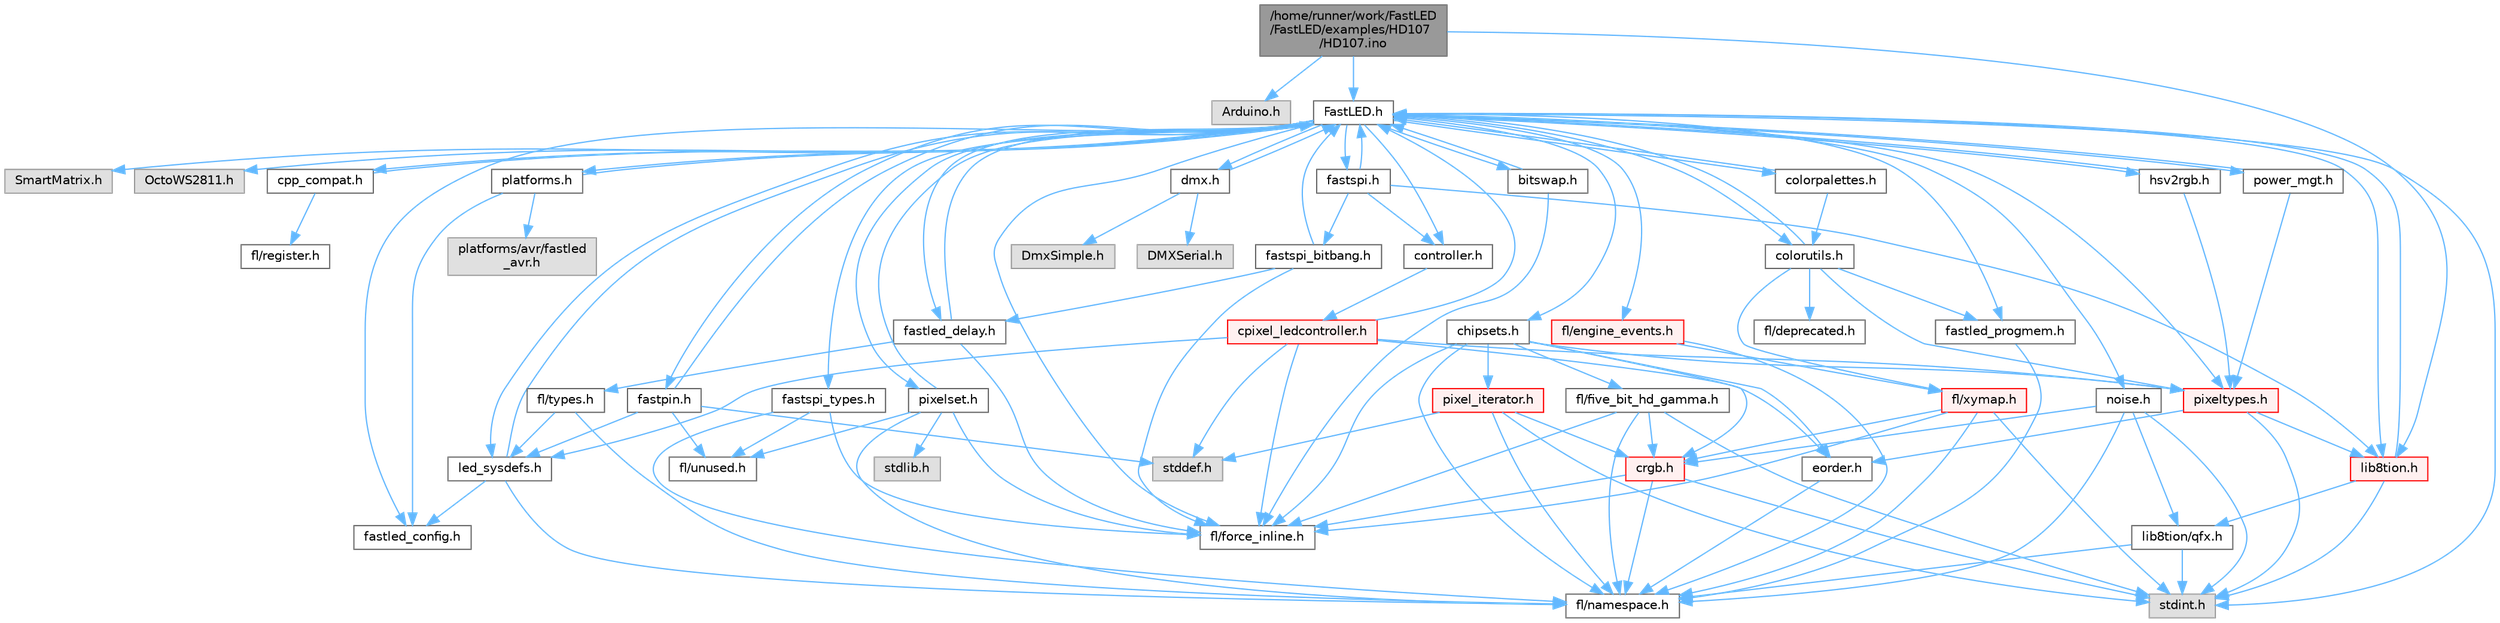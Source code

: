 digraph "/home/runner/work/FastLED/FastLED/examples/HD107/HD107.ino"
{
 // LATEX_PDF_SIZE
  bgcolor="transparent";
  edge [fontname=Helvetica,fontsize=10,labelfontname=Helvetica,labelfontsize=10];
  node [fontname=Helvetica,fontsize=10,shape=box,height=0.2,width=0.4];
  Node1 [id="Node000001",label="/home/runner/work/FastLED\l/FastLED/examples/HD107\l/HD107.ino",height=0.2,width=0.4,color="gray40", fillcolor="grey60", style="filled", fontcolor="black",tooltip="Example showing how to use the HD107 and HD which has built in gamma correction."];
  Node1 -> Node2 [id="edge1_Node000001_Node000002",color="steelblue1",style="solid",tooltip=" "];
  Node2 [id="Node000002",label="Arduino.h",height=0.2,width=0.4,color="grey60", fillcolor="#E0E0E0", style="filled",tooltip=" "];
  Node1 -> Node3 [id="edge2_Node000001_Node000003",color="steelblue1",style="solid",tooltip=" "];
  Node3 [id="Node000003",label="FastLED.h",height=0.2,width=0.4,color="grey40", fillcolor="white", style="filled",URL="$db/d97/_fast_l_e_d_8h.html",tooltip="central include file for FastLED, defines the CFastLED class/object"];
  Node3 -> Node4 [id="edge3_Node000003_Node000004",color="steelblue1",style="solid",tooltip=" "];
  Node4 [id="Node000004",label="stdint.h",height=0.2,width=0.4,color="grey60", fillcolor="#E0E0E0", style="filled",tooltip=" "];
  Node3 -> Node5 [id="edge4_Node000003_Node000005",color="steelblue1",style="solid",tooltip=" "];
  Node5 [id="Node000005",label="SmartMatrix.h",height=0.2,width=0.4,color="grey60", fillcolor="#E0E0E0", style="filled",tooltip=" "];
  Node3 -> Node6 [id="edge5_Node000003_Node000006",color="steelblue1",style="solid",tooltip=" "];
  Node6 [id="Node000006",label="OctoWS2811.h",height=0.2,width=0.4,color="grey60", fillcolor="#E0E0E0", style="filled",tooltip=" "];
  Node3 -> Node7 [id="edge6_Node000003_Node000007",color="steelblue1",style="solid",tooltip=" "];
  Node7 [id="Node000007",label="fl/force_inline.h",height=0.2,width=0.4,color="grey40", fillcolor="white", style="filled",URL="$d8/d2d/fl_2force__inline_8h.html",tooltip=" "];
  Node3 -> Node8 [id="edge7_Node000003_Node000008",color="steelblue1",style="solid",tooltip=" "];
  Node8 [id="Node000008",label="cpp_compat.h",height=0.2,width=0.4,color="grey40", fillcolor="white", style="filled",URL="$d9/d13/cpp__compat_8h.html",tooltip="Compatibility functions based on C++ version."];
  Node8 -> Node3 [id="edge8_Node000008_Node000003",color="steelblue1",style="solid",tooltip=" "];
  Node8 -> Node9 [id="edge9_Node000008_Node000009",color="steelblue1",style="solid",tooltip=" "];
  Node9 [id="Node000009",label="fl/register.h",height=0.2,width=0.4,color="grey40", fillcolor="white", style="filled",URL="$d8/dc1/fl_2register_8h.html",tooltip=" "];
  Node3 -> Node10 [id="edge10_Node000003_Node000010",color="steelblue1",style="solid",tooltip=" "];
  Node10 [id="Node000010",label="fastled_config.h",height=0.2,width=0.4,color="grey40", fillcolor="white", style="filled",URL="$d5/d11/fastled__config_8h.html",tooltip="Contains definitions that can be used to configure FastLED at compile time."];
  Node3 -> Node11 [id="edge11_Node000003_Node000011",color="steelblue1",style="solid",tooltip=" "];
  Node11 [id="Node000011",label="led_sysdefs.h",height=0.2,width=0.4,color="grey40", fillcolor="white", style="filled",URL="$d9/d3e/led__sysdefs_8h.html",tooltip="Determines which platform system definitions to include."];
  Node11 -> Node3 [id="edge12_Node000011_Node000003",color="steelblue1",style="solid",tooltip=" "];
  Node11 -> Node10 [id="edge13_Node000011_Node000010",color="steelblue1",style="solid",tooltip=" "];
  Node11 -> Node12 [id="edge14_Node000011_Node000012",color="steelblue1",style="solid",tooltip=" "];
  Node12 [id="Node000012",label="fl/namespace.h",height=0.2,width=0.4,color="grey40", fillcolor="white", style="filled",URL="$df/d2a/namespace_8h.html",tooltip="Implements the FastLED namespace macros."];
  Node3 -> Node13 [id="edge15_Node000003_Node000013",color="steelblue1",style="solid",tooltip=" "];
  Node13 [id="Node000013",label="fastled_delay.h",height=0.2,width=0.4,color="grey40", fillcolor="white", style="filled",URL="$d0/da8/fastled__delay_8h.html",tooltip="Utility functions and classes for managing delay cycles."];
  Node13 -> Node3 [id="edge16_Node000013_Node000003",color="steelblue1",style="solid",tooltip=" "];
  Node13 -> Node14 [id="edge17_Node000013_Node000014",color="steelblue1",style="solid",tooltip=" "];
  Node14 [id="Node000014",label="fl/types.h",height=0.2,width=0.4,color="grey40", fillcolor="white", style="filled",URL="$d7/da1/fl_2types_8h.html",tooltip=" "];
  Node14 -> Node11 [id="edge18_Node000014_Node000011",color="steelblue1",style="solid",tooltip=" "];
  Node14 -> Node12 [id="edge19_Node000014_Node000012",color="steelblue1",style="solid",tooltip=" "];
  Node13 -> Node7 [id="edge20_Node000013_Node000007",color="steelblue1",style="solid",tooltip=" "];
  Node3 -> Node15 [id="edge21_Node000003_Node000015",color="steelblue1",style="solid",tooltip=" "];
  Node15 [id="Node000015",label="bitswap.h",height=0.2,width=0.4,color="grey40", fillcolor="white", style="filled",URL="$de/ded/bitswap_8h.html",tooltip="Functions for doing a rotation of bits/bytes used by parallel output."];
  Node15 -> Node3 [id="edge22_Node000015_Node000003",color="steelblue1",style="solid",tooltip=" "];
  Node15 -> Node7 [id="edge23_Node000015_Node000007",color="steelblue1",style="solid",tooltip=" "];
  Node3 -> Node16 [id="edge24_Node000003_Node000016",color="steelblue1",style="solid",tooltip=" "];
  Node16 [id="Node000016",label="controller.h",height=0.2,width=0.4,color="grey40", fillcolor="white", style="filled",URL="$d2/dd9/controller_8h.html",tooltip="deprecated: base definitions used by led controllers for writing out led data"];
  Node16 -> Node17 [id="edge25_Node000016_Node000017",color="steelblue1",style="solid",tooltip=" "];
  Node17 [id="Node000017",label="cpixel_ledcontroller.h",height=0.2,width=0.4,color="red", fillcolor="#FFF0F0", style="filled",URL="$d9/d57/cpixel__ledcontroller_8h.html",tooltip="defines the templated version of the CLEDController class"];
  Node17 -> Node18 [id="edge26_Node000017_Node000018",color="steelblue1",style="solid",tooltip=" "];
  Node18 [id="Node000018",label="stddef.h",height=0.2,width=0.4,color="grey60", fillcolor="#E0E0E0", style="filled",tooltip=" "];
  Node17 -> Node3 [id="edge27_Node000017_Node000003",color="steelblue1",style="solid",tooltip=" "];
  Node17 -> Node11 [id="edge28_Node000017_Node000011",color="steelblue1",style="solid",tooltip=" "];
  Node17 -> Node19 [id="edge29_Node000017_Node000019",color="steelblue1",style="solid",tooltip=" "];
  Node19 [id="Node000019",label="pixeltypes.h",height=0.2,width=0.4,color="red", fillcolor="#FFF0F0", style="filled",URL="$d2/dba/pixeltypes_8h.html",tooltip="Includes defintions for RGB and HSV pixels."];
  Node19 -> Node4 [id="edge30_Node000019_Node000004",color="steelblue1",style="solid",tooltip=" "];
  Node19 -> Node20 [id="edge31_Node000019_Node000020",color="steelblue1",style="solid",tooltip=" "];
  Node20 [id="Node000020",label="lib8tion.h",height=0.2,width=0.4,color="red", fillcolor="#FFF0F0", style="filled",URL="$df/da5/lib8tion_8h.html",tooltip="Fast, efficient 8-bit math functions specifically designed for high-performance LED programming."];
  Node20 -> Node3 [id="edge32_Node000020_Node000003",color="steelblue1",style="solid",tooltip=" "];
  Node20 -> Node4 [id="edge33_Node000020_Node000004",color="steelblue1",style="solid",tooltip=" "];
  Node20 -> Node23 [id="edge34_Node000020_Node000023",color="steelblue1",style="solid",tooltip=" "];
  Node23 [id="Node000023",label="lib8tion/qfx.h",height=0.2,width=0.4,color="grey40", fillcolor="white", style="filled",URL="$d2/d19/qfx_8h.html",tooltip=" "];
  Node23 -> Node4 [id="edge35_Node000023_Node000004",color="steelblue1",style="solid",tooltip=" "];
  Node23 -> Node12 [id="edge36_Node000023_Node000012",color="steelblue1",style="solid",tooltip=" "];
  Node19 -> Node34 [id="edge37_Node000019_Node000034",color="steelblue1",style="solid",tooltip=" "];
  Node34 [id="Node000034",label="eorder.h",height=0.2,width=0.4,color="grey40", fillcolor="white", style="filled",URL="$db/d07/eorder_8h.html",tooltip="Defines color channel ordering enumerations."];
  Node34 -> Node12 [id="edge38_Node000034_Node000012",color="steelblue1",style="solid",tooltip=" "];
  Node17 -> Node34 [id="edge39_Node000017_Node000034",color="steelblue1",style="solid",tooltip=" "];
  Node17 -> Node7 [id="edge40_Node000017_Node000007",color="steelblue1",style="solid",tooltip=" "];
  Node3 -> Node64 [id="edge41_Node000003_Node000064",color="steelblue1",style="solid",tooltip=" "];
  Node64 [id="Node000064",label="fastpin.h",height=0.2,width=0.4,color="grey40", fillcolor="white", style="filled",URL="$db/d65/fastpin_8h.html",tooltip="Class base definitions for defining fast pin access."];
  Node64 -> Node3 [id="edge42_Node000064_Node000003",color="steelblue1",style="solid",tooltip=" "];
  Node64 -> Node11 [id="edge43_Node000064_Node000011",color="steelblue1",style="solid",tooltip=" "];
  Node64 -> Node18 [id="edge44_Node000064_Node000018",color="steelblue1",style="solid",tooltip=" "];
  Node64 -> Node49 [id="edge45_Node000064_Node000049",color="steelblue1",style="solid",tooltip=" "];
  Node49 [id="Node000049",label="fl/unused.h",height=0.2,width=0.4,color="grey40", fillcolor="white", style="filled",URL="$d8/d4b/unused_8h.html",tooltip=" "];
  Node3 -> Node65 [id="edge46_Node000003_Node000065",color="steelblue1",style="solid",tooltip=" "];
  Node65 [id="Node000065",label="fastspi_types.h",height=0.2,width=0.4,color="grey40", fillcolor="white", style="filled",URL="$d2/ddb/fastspi__types_8h.html",tooltip="Data types and constants used by SPI interfaces."];
  Node65 -> Node7 [id="edge47_Node000065_Node000007",color="steelblue1",style="solid",tooltip=" "];
  Node65 -> Node12 [id="edge48_Node000065_Node000012",color="steelblue1",style="solid",tooltip=" "];
  Node65 -> Node49 [id="edge49_Node000065_Node000049",color="steelblue1",style="solid",tooltip=" "];
  Node3 -> Node66 [id="edge50_Node000003_Node000066",color="steelblue1",style="solid",tooltip=" "];
  Node66 [id="Node000066",label="dmx.h",height=0.2,width=0.4,color="grey40", fillcolor="white", style="filled",URL="$d3/de1/dmx_8h.html",tooltip="Defines the DMX512-based LED controllers."];
  Node66 -> Node3 [id="edge51_Node000066_Node000003",color="steelblue1",style="solid",tooltip=" "];
  Node66 -> Node67 [id="edge52_Node000066_Node000067",color="steelblue1",style="solid",tooltip=" "];
  Node67 [id="Node000067",label="DmxSimple.h",height=0.2,width=0.4,color="grey60", fillcolor="#E0E0E0", style="filled",tooltip=" "];
  Node66 -> Node68 [id="edge53_Node000066_Node000068",color="steelblue1",style="solid",tooltip=" "];
  Node68 [id="Node000068",label="DMXSerial.h",height=0.2,width=0.4,color="grey60", fillcolor="#E0E0E0", style="filled",tooltip=" "];
  Node3 -> Node69 [id="edge54_Node000003_Node000069",color="steelblue1",style="solid",tooltip=" "];
  Node69 [id="Node000069",label="platforms.h",height=0.2,width=0.4,color="grey40", fillcolor="white", style="filled",URL="$da/dc9/platforms_8h.html",tooltip="Determines which platforms headers to include."];
  Node69 -> Node3 [id="edge55_Node000069_Node000003",color="steelblue1",style="solid",tooltip=" "];
  Node69 -> Node10 [id="edge56_Node000069_Node000010",color="steelblue1",style="solid",tooltip=" "];
  Node69 -> Node70 [id="edge57_Node000069_Node000070",color="steelblue1",style="solid",tooltip=" "];
  Node70 [id="Node000070",label="platforms/avr/fastled\l_avr.h",height=0.2,width=0.4,color="grey60", fillcolor="#E0E0E0", style="filled",tooltip=" "];
  Node3 -> Node71 [id="edge58_Node000003_Node000071",color="steelblue1",style="solid",tooltip=" "];
  Node71 [id="Node000071",label="fastled_progmem.h",height=0.2,width=0.4,color="grey40", fillcolor="white", style="filled",URL="$df/dab/fastled__progmem_8h.html",tooltip="Wrapper definitions to allow seamless use of PROGMEM in environments that have it."];
  Node71 -> Node12 [id="edge59_Node000071_Node000012",color="steelblue1",style="solid",tooltip=" "];
  Node3 -> Node20 [id="edge60_Node000003_Node000020",color="steelblue1",style="solid",tooltip=" "];
  Node3 -> Node19 [id="edge61_Node000003_Node000019",color="steelblue1",style="solid",tooltip=" "];
  Node3 -> Node72 [id="edge62_Node000003_Node000072",color="steelblue1",style="solid",tooltip=" "];
  Node72 [id="Node000072",label="hsv2rgb.h",height=0.2,width=0.4,color="grey40", fillcolor="white", style="filled",URL="$de/d9a/hsv2rgb_8h.html",tooltip="Functions to convert from the HSV colorspace to the RGB colorspace."];
  Node72 -> Node3 [id="edge63_Node000072_Node000003",color="steelblue1",style="solid",tooltip=" "];
  Node72 -> Node19 [id="edge64_Node000072_Node000019",color="steelblue1",style="solid",tooltip=" "];
  Node3 -> Node73 [id="edge65_Node000003_Node000073",color="steelblue1",style="solid",tooltip=" "];
  Node73 [id="Node000073",label="colorutils.h",height=0.2,width=0.4,color="grey40", fillcolor="white", style="filled",URL="$d1/dfb/colorutils_8h.html",tooltip="Utility functions for color fill, palettes, blending, and more."];
  Node73 -> Node3 [id="edge66_Node000073_Node000003",color="steelblue1",style="solid",tooltip=" "];
  Node73 -> Node19 [id="edge67_Node000073_Node000019",color="steelblue1",style="solid",tooltip=" "];
  Node73 -> Node71 [id="edge68_Node000073_Node000071",color="steelblue1",style="solid",tooltip=" "];
  Node73 -> Node52 [id="edge69_Node000073_Node000052",color="steelblue1",style="solid",tooltip=" "];
  Node52 [id="Node000052",label="fl/xymap.h",height=0.2,width=0.4,color="red", fillcolor="#FFF0F0", style="filled",URL="$d6/dc9/fl_2xymap_8h.html",tooltip=" "];
  Node52 -> Node4 [id="edge70_Node000052_Node000004",color="steelblue1",style="solid",tooltip=" "];
  Node52 -> Node27 [id="edge71_Node000052_Node000027",color="steelblue1",style="solid",tooltip=" "];
  Node27 [id="Node000027",label="crgb.h",height=0.2,width=0.4,color="red", fillcolor="#FFF0F0", style="filled",URL="$db/dd1/crgb_8h.html",tooltip="Defines the red, green, and blue (RGB) pixel struct."];
  Node27 -> Node4 [id="edge72_Node000027_Node000004",color="steelblue1",style="solid",tooltip=" "];
  Node27 -> Node12 [id="edge73_Node000027_Node000012",color="steelblue1",style="solid",tooltip=" "];
  Node27 -> Node7 [id="edge74_Node000027_Node000007",color="steelblue1",style="solid",tooltip=" "];
  Node52 -> Node7 [id="edge75_Node000052_Node000007",color="steelblue1",style="solid",tooltip=" "];
  Node52 -> Node12 [id="edge76_Node000052_Node000012",color="steelblue1",style="solid",tooltip=" "];
  Node73 -> Node74 [id="edge77_Node000073_Node000074",color="steelblue1",style="solid",tooltip=" "];
  Node74 [id="Node000074",label="fl/deprecated.h",height=0.2,width=0.4,color="grey40", fillcolor="white", style="filled",URL="$d4/dce/deprecated_8h.html",tooltip=" "];
  Node3 -> Node75 [id="edge78_Node000003_Node000075",color="steelblue1",style="solid",tooltip=" "];
  Node75 [id="Node000075",label="pixelset.h",height=0.2,width=0.4,color="grey40", fillcolor="white", style="filled",URL="$d4/d46/pixelset_8h.html",tooltip="Declares classes for managing logical groups of LEDs."];
  Node75 -> Node3 [id="edge79_Node000075_Node000003",color="steelblue1",style="solid",tooltip=" "];
  Node75 -> Node7 [id="edge80_Node000075_Node000007",color="steelblue1",style="solid",tooltip=" "];
  Node75 -> Node49 [id="edge81_Node000075_Node000049",color="steelblue1",style="solid",tooltip=" "];
  Node75 -> Node76 [id="edge82_Node000075_Node000076",color="steelblue1",style="solid",tooltip=" "];
  Node76 [id="Node000076",label="stdlib.h",height=0.2,width=0.4,color="grey60", fillcolor="#E0E0E0", style="filled",tooltip=" "];
  Node75 -> Node12 [id="edge83_Node000075_Node000012",color="steelblue1",style="solid",tooltip=" "];
  Node3 -> Node77 [id="edge84_Node000003_Node000077",color="steelblue1",style="solid",tooltip=" "];
  Node77 [id="Node000077",label="colorpalettes.h",height=0.2,width=0.4,color="grey40", fillcolor="white", style="filled",URL="$dc/dcc/colorpalettes_8h.html",tooltip="Declarations for the predefined color palettes supplied by FastLED."];
  Node77 -> Node3 [id="edge85_Node000077_Node000003",color="steelblue1",style="solid",tooltip=" "];
  Node77 -> Node73 [id="edge86_Node000077_Node000073",color="steelblue1",style="solid",tooltip=" "];
  Node3 -> Node78 [id="edge87_Node000003_Node000078",color="steelblue1",style="solid",tooltip=" "];
  Node78 [id="Node000078",label="noise.h",height=0.2,width=0.4,color="grey40", fillcolor="white", style="filled",URL="$d1/d31/noise_8h.html",tooltip="Functions to generate and fill arrays with noise."];
  Node78 -> Node4 [id="edge88_Node000078_Node000004",color="steelblue1",style="solid",tooltip=" "];
  Node78 -> Node27 [id="edge89_Node000078_Node000027",color="steelblue1",style="solid",tooltip=" "];
  Node78 -> Node12 [id="edge90_Node000078_Node000012",color="steelblue1",style="solid",tooltip=" "];
  Node78 -> Node23 [id="edge91_Node000078_Node000023",color="steelblue1",style="solid",tooltip=" "];
  Node3 -> Node79 [id="edge92_Node000003_Node000079",color="steelblue1",style="solid",tooltip=" "];
  Node79 [id="Node000079",label="power_mgt.h",height=0.2,width=0.4,color="grey40", fillcolor="white", style="filled",URL="$dc/d5b/power__mgt_8h.html",tooltip="Functions to limit the power used by FastLED."];
  Node79 -> Node3 [id="edge93_Node000079_Node000003",color="steelblue1",style="solid",tooltip=" "];
  Node79 -> Node19 [id="edge94_Node000079_Node000019",color="steelblue1",style="solid",tooltip=" "];
  Node3 -> Node80 [id="edge95_Node000003_Node000080",color="steelblue1",style="solid",tooltip=" "];
  Node80 [id="Node000080",label="fastspi.h",height=0.2,width=0.4,color="grey40", fillcolor="white", style="filled",URL="$d6/ddc/fastspi_8h.html",tooltip="Serial peripheral interface (SPI) definitions per platform."];
  Node80 -> Node3 [id="edge96_Node000080_Node000003",color="steelblue1",style="solid",tooltip=" "];
  Node80 -> Node16 [id="edge97_Node000080_Node000016",color="steelblue1",style="solid",tooltip=" "];
  Node80 -> Node20 [id="edge98_Node000080_Node000020",color="steelblue1",style="solid",tooltip=" "];
  Node80 -> Node81 [id="edge99_Node000080_Node000081",color="steelblue1",style="solid",tooltip=" "];
  Node81 [id="Node000081",label="fastspi_bitbang.h",height=0.2,width=0.4,color="grey40", fillcolor="white", style="filled",URL="$d9/d8d/fastspi__bitbang_8h.html",tooltip="Software SPI (aka bit-banging) support."];
  Node81 -> Node3 [id="edge100_Node000081_Node000003",color="steelblue1",style="solid",tooltip=" "];
  Node81 -> Node13 [id="edge101_Node000081_Node000013",color="steelblue1",style="solid",tooltip=" "];
  Node81 -> Node7 [id="edge102_Node000081_Node000007",color="steelblue1",style="solid",tooltip=" "];
  Node3 -> Node82 [id="edge103_Node000003_Node000082",color="steelblue1",style="solid",tooltip=" "];
  Node82 [id="Node000082",label="chipsets.h",height=0.2,width=0.4,color="grey40", fillcolor="white", style="filled",URL="$db/d66/chipsets_8h.html",tooltip="Contains the bulk of the definitions for the various LED chipsets supported."];
  Node82 -> Node19 [id="edge104_Node000082_Node000019",color="steelblue1",style="solid",tooltip=" "];
  Node82 -> Node45 [id="edge105_Node000082_Node000045",color="steelblue1",style="solid",tooltip=" "];
  Node45 [id="Node000045",label="fl/five_bit_hd_gamma.h",height=0.2,width=0.4,color="grey40", fillcolor="white", style="filled",URL="$dc/d44/five__bit__hd__gamma_8h.html",tooltip="Declares functions for five-bit gamma correction."];
  Node45 -> Node4 [id="edge106_Node000045_Node000004",color="steelblue1",style="solid",tooltip=" "];
  Node45 -> Node12 [id="edge107_Node000045_Node000012",color="steelblue1",style="solid",tooltip=" "];
  Node45 -> Node7 [id="edge108_Node000045_Node000007",color="steelblue1",style="solid",tooltip=" "];
  Node45 -> Node27 [id="edge109_Node000045_Node000027",color="steelblue1",style="solid",tooltip=" "];
  Node82 -> Node7 [id="edge110_Node000082_Node000007",color="steelblue1",style="solid",tooltip=" "];
  Node82 -> Node47 [id="edge111_Node000082_Node000047",color="steelblue1",style="solid",tooltip=" "];
  Node47 [id="Node000047",label="pixel_iterator.h",height=0.2,width=0.4,color="red", fillcolor="#FFF0F0", style="filled",URL="$d8/d6c/pixel__iterator_8h.html",tooltip="Non-templated low level pixel data writing class."];
  Node47 -> Node18 [id="edge112_Node000047_Node000018",color="steelblue1",style="solid",tooltip=" "];
  Node47 -> Node4 [id="edge113_Node000047_Node000004",color="steelblue1",style="solid",tooltip=" "];
  Node47 -> Node12 [id="edge114_Node000047_Node000012",color="steelblue1",style="solid",tooltip=" "];
  Node47 -> Node27 [id="edge115_Node000047_Node000027",color="steelblue1",style="solid",tooltip=" "];
  Node82 -> Node27 [id="edge116_Node000082_Node000027",color="steelblue1",style="solid",tooltip=" "];
  Node82 -> Node34 [id="edge117_Node000082_Node000034",color="steelblue1",style="solid",tooltip=" "];
  Node82 -> Node12 [id="edge118_Node000082_Node000012",color="steelblue1",style="solid",tooltip=" "];
  Node3 -> Node50 [id="edge119_Node000003_Node000050",color="steelblue1",style="solid",tooltip=" "];
  Node50 [id="Node000050",label="fl/engine_events.h",height=0.2,width=0.4,color="red", fillcolor="#FFF0F0", style="filled",URL="$dc/dd9/fl_2engine__events_8h.html",tooltip=" "];
  Node50 -> Node52 [id="edge120_Node000050_Node000052",color="steelblue1",style="solid",tooltip=" "];
  Node50 -> Node12 [id="edge121_Node000050_Node000012",color="steelblue1",style="solid",tooltip=" "];
  Node1 -> Node20 [id="edge122_Node000001_Node000020",color="steelblue1",style="solid",tooltip=" "];
}
